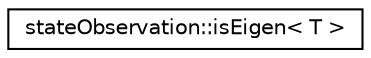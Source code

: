 digraph "Graphical Class Hierarchy"
{
  edge [fontname="Helvetica",fontsize="10",labelfontname="Helvetica",labelfontsize="10"];
  node [fontname="Helvetica",fontsize="10",shape=record];
  rankdir="LR";
  Node0 [label="stateObservation::isEigen\< T \>",height=0.2,width=0.4,color="black", fillcolor="white", style="filled",URL="$structstateObservation_1_1isEigen.html",tooltip="Checks if it is derived from EigenBase (the base class of all dense functions) "];
}
